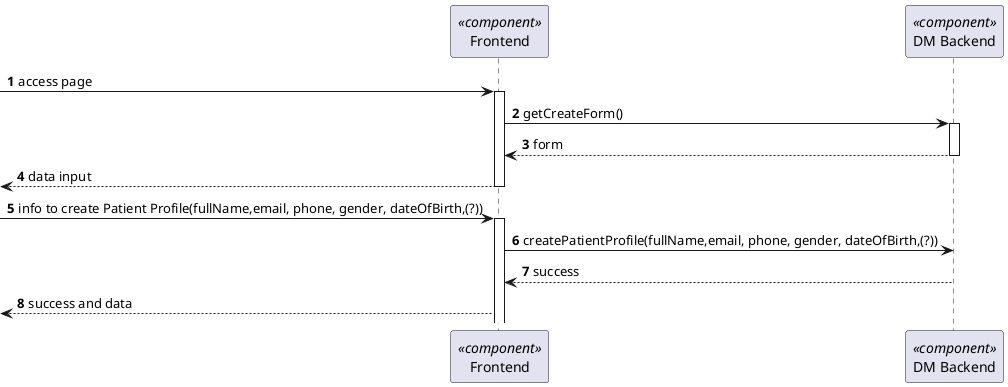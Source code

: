 @startuml 5.1.8
skinparam packageStyle rectangle
skinparam shadowing false

autonumber

participant "Frontend" as FE <<component>>
participant "DM Backend" as BE <<component>>



 -> FE: access page
activate FE
FE -> BE: getCreateForm()
activate BE
BE --> FE: form
deactivate BE
<-- FE   : data input
deactivate FE
-> FE : info to create Patient Profile(fullName,email, phone, gender, dateOfBirth,(?))
activate FE
FE -> BE : createPatientProfile(fullName,email, phone, gender, dateOfBirth,(?))
BE --> FE: success
deactivate BE
<-- FE   : success and data


@enduml